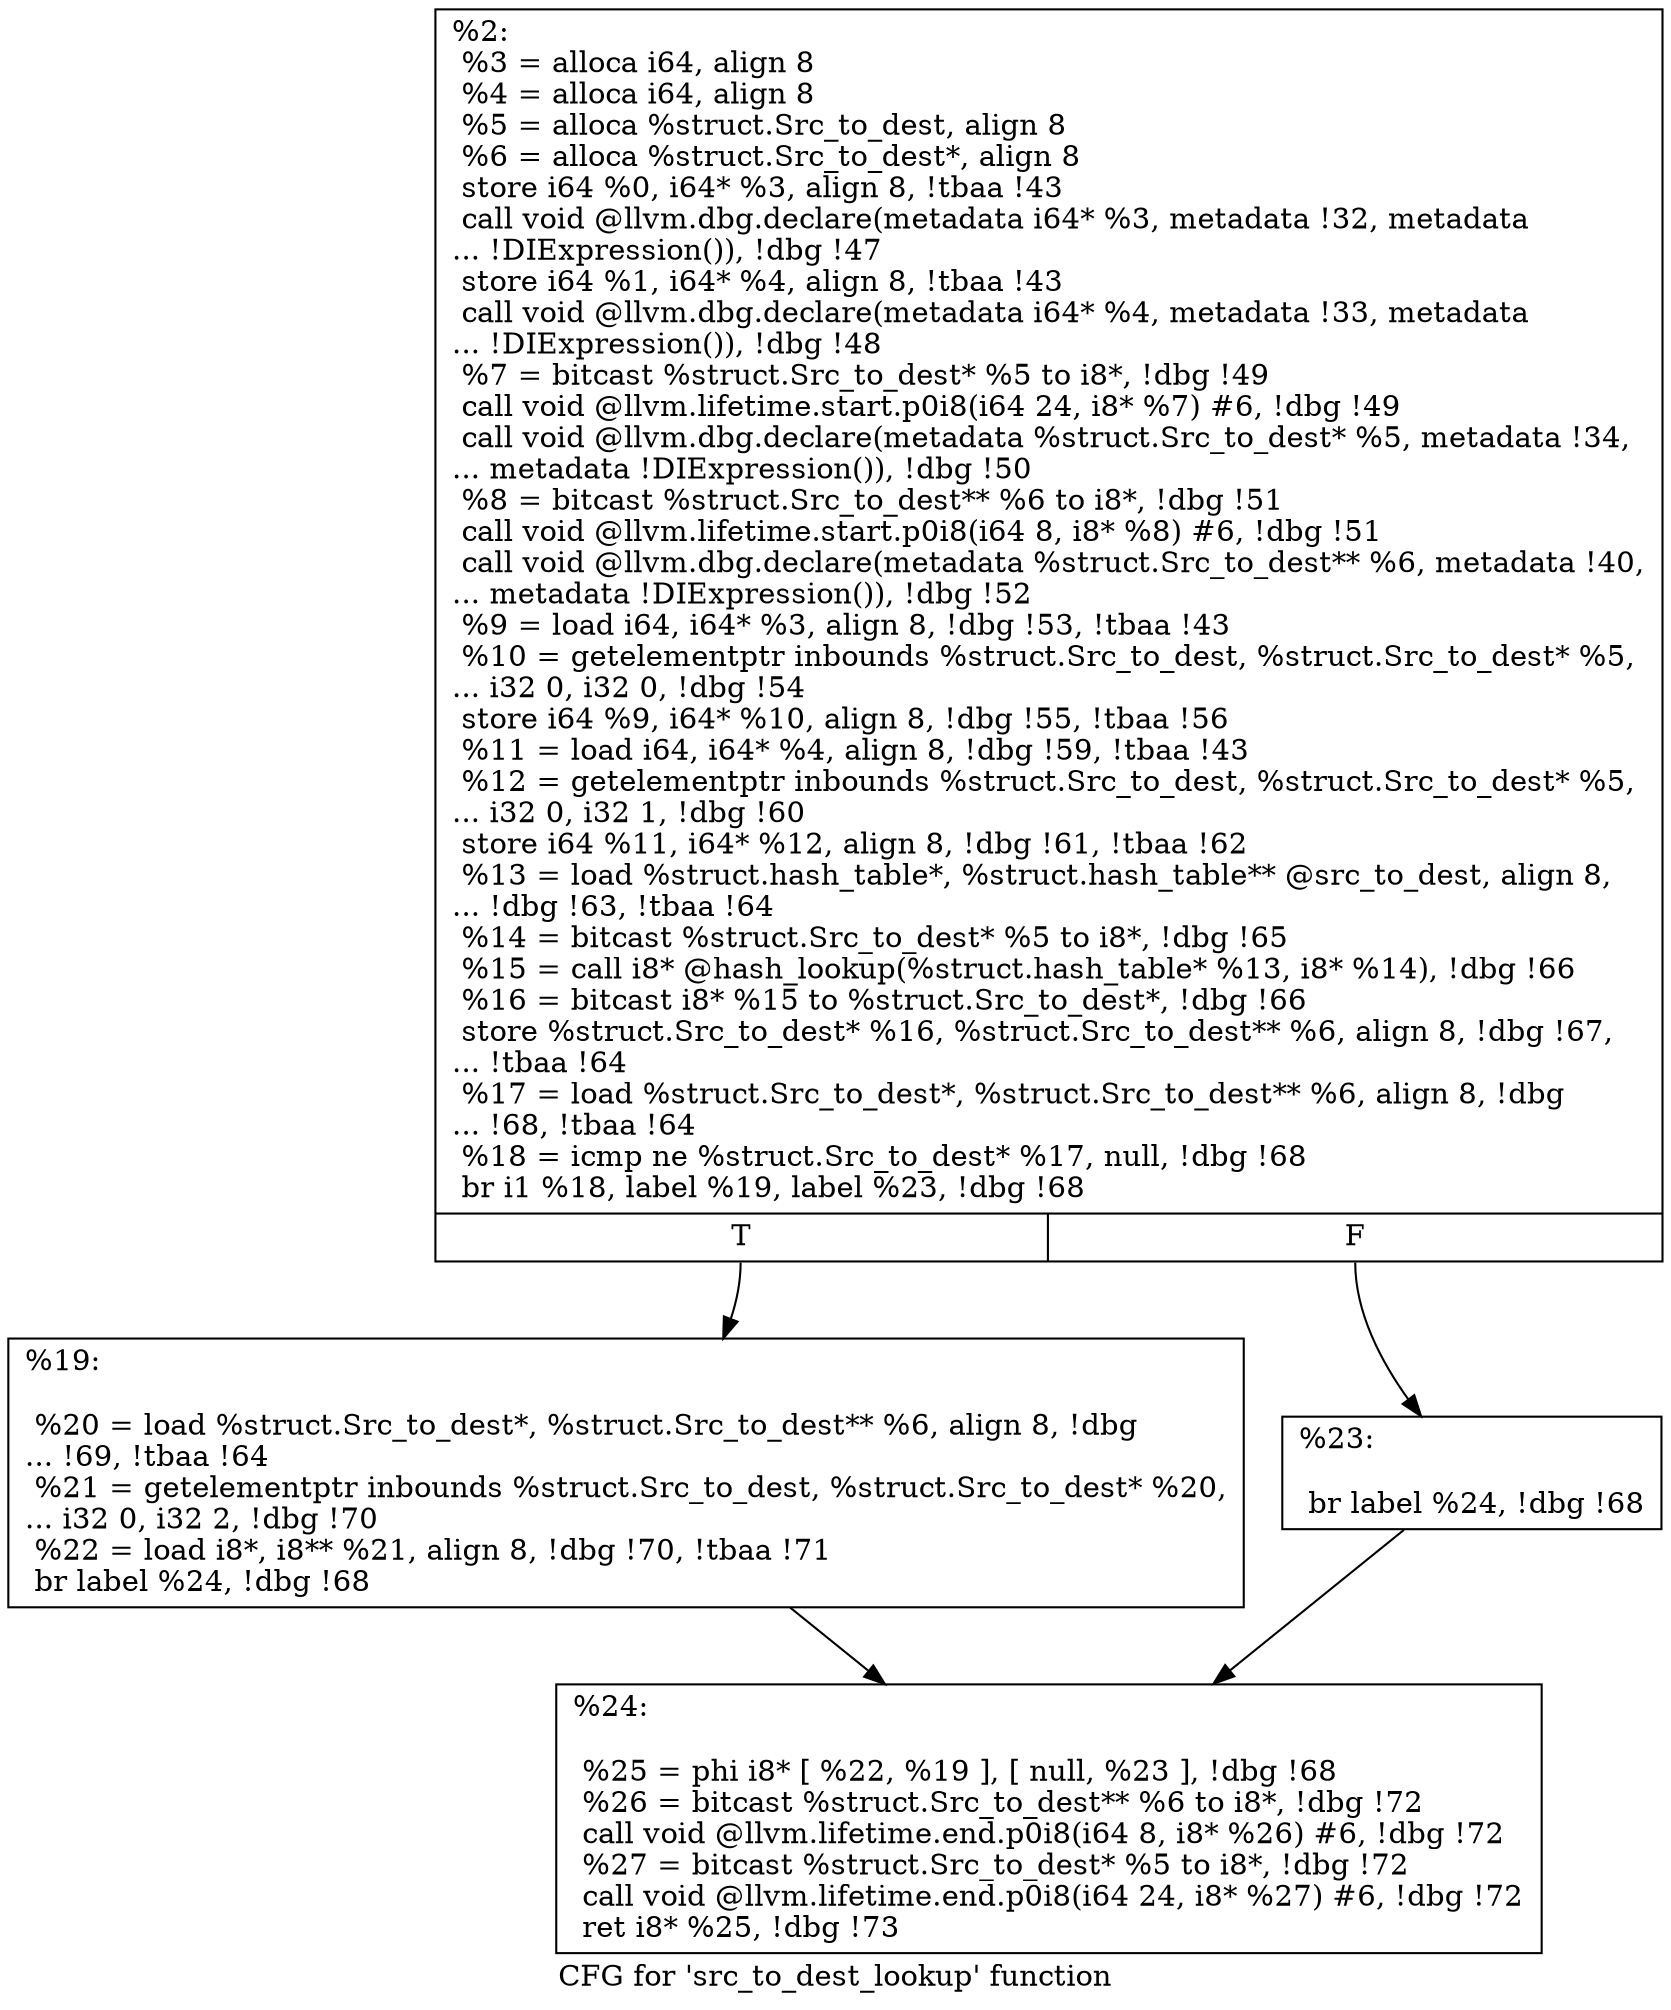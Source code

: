 digraph "CFG for 'src_to_dest_lookup' function" {
	label="CFG for 'src_to_dest_lookup' function";

	Node0x15eb510 [shape=record,label="{%2:\l  %3 = alloca i64, align 8\l  %4 = alloca i64, align 8\l  %5 = alloca %struct.Src_to_dest, align 8\l  %6 = alloca %struct.Src_to_dest*, align 8\l  store i64 %0, i64* %3, align 8, !tbaa !43\l  call void @llvm.dbg.declare(metadata i64* %3, metadata !32, metadata\l... !DIExpression()), !dbg !47\l  store i64 %1, i64* %4, align 8, !tbaa !43\l  call void @llvm.dbg.declare(metadata i64* %4, metadata !33, metadata\l... !DIExpression()), !dbg !48\l  %7 = bitcast %struct.Src_to_dest* %5 to i8*, !dbg !49\l  call void @llvm.lifetime.start.p0i8(i64 24, i8* %7) #6, !dbg !49\l  call void @llvm.dbg.declare(metadata %struct.Src_to_dest* %5, metadata !34,\l... metadata !DIExpression()), !dbg !50\l  %8 = bitcast %struct.Src_to_dest** %6 to i8*, !dbg !51\l  call void @llvm.lifetime.start.p0i8(i64 8, i8* %8) #6, !dbg !51\l  call void @llvm.dbg.declare(metadata %struct.Src_to_dest** %6, metadata !40,\l... metadata !DIExpression()), !dbg !52\l  %9 = load i64, i64* %3, align 8, !dbg !53, !tbaa !43\l  %10 = getelementptr inbounds %struct.Src_to_dest, %struct.Src_to_dest* %5,\l... i32 0, i32 0, !dbg !54\l  store i64 %9, i64* %10, align 8, !dbg !55, !tbaa !56\l  %11 = load i64, i64* %4, align 8, !dbg !59, !tbaa !43\l  %12 = getelementptr inbounds %struct.Src_to_dest, %struct.Src_to_dest* %5,\l... i32 0, i32 1, !dbg !60\l  store i64 %11, i64* %12, align 8, !dbg !61, !tbaa !62\l  %13 = load %struct.hash_table*, %struct.hash_table** @src_to_dest, align 8,\l... !dbg !63, !tbaa !64\l  %14 = bitcast %struct.Src_to_dest* %5 to i8*, !dbg !65\l  %15 = call i8* @hash_lookup(%struct.hash_table* %13, i8* %14), !dbg !66\l  %16 = bitcast i8* %15 to %struct.Src_to_dest*, !dbg !66\l  store %struct.Src_to_dest* %16, %struct.Src_to_dest** %6, align 8, !dbg !67,\l... !tbaa !64\l  %17 = load %struct.Src_to_dest*, %struct.Src_to_dest** %6, align 8, !dbg\l... !68, !tbaa !64\l  %18 = icmp ne %struct.Src_to_dest* %17, null, !dbg !68\l  br i1 %18, label %19, label %23, !dbg !68\l|{<s0>T|<s1>F}}"];
	Node0x15eb510:s0 -> Node0x15ec470;
	Node0x15eb510:s1 -> Node0x15ec4c0;
	Node0x15ec470 [shape=record,label="{%19:\l\l  %20 = load %struct.Src_to_dest*, %struct.Src_to_dest** %6, align 8, !dbg\l... !69, !tbaa !64\l  %21 = getelementptr inbounds %struct.Src_to_dest, %struct.Src_to_dest* %20,\l... i32 0, i32 2, !dbg !70\l  %22 = load i8*, i8** %21, align 8, !dbg !70, !tbaa !71\l  br label %24, !dbg !68\l}"];
	Node0x15ec470 -> Node0x15ec510;
	Node0x15ec4c0 [shape=record,label="{%23:\l\l  br label %24, !dbg !68\l}"];
	Node0x15ec4c0 -> Node0x15ec510;
	Node0x15ec510 [shape=record,label="{%24:\l\l  %25 = phi i8* [ %22, %19 ], [ null, %23 ], !dbg !68\l  %26 = bitcast %struct.Src_to_dest** %6 to i8*, !dbg !72\l  call void @llvm.lifetime.end.p0i8(i64 8, i8* %26) #6, !dbg !72\l  %27 = bitcast %struct.Src_to_dest* %5 to i8*, !dbg !72\l  call void @llvm.lifetime.end.p0i8(i64 24, i8* %27) #6, !dbg !72\l  ret i8* %25, !dbg !73\l}"];
}
